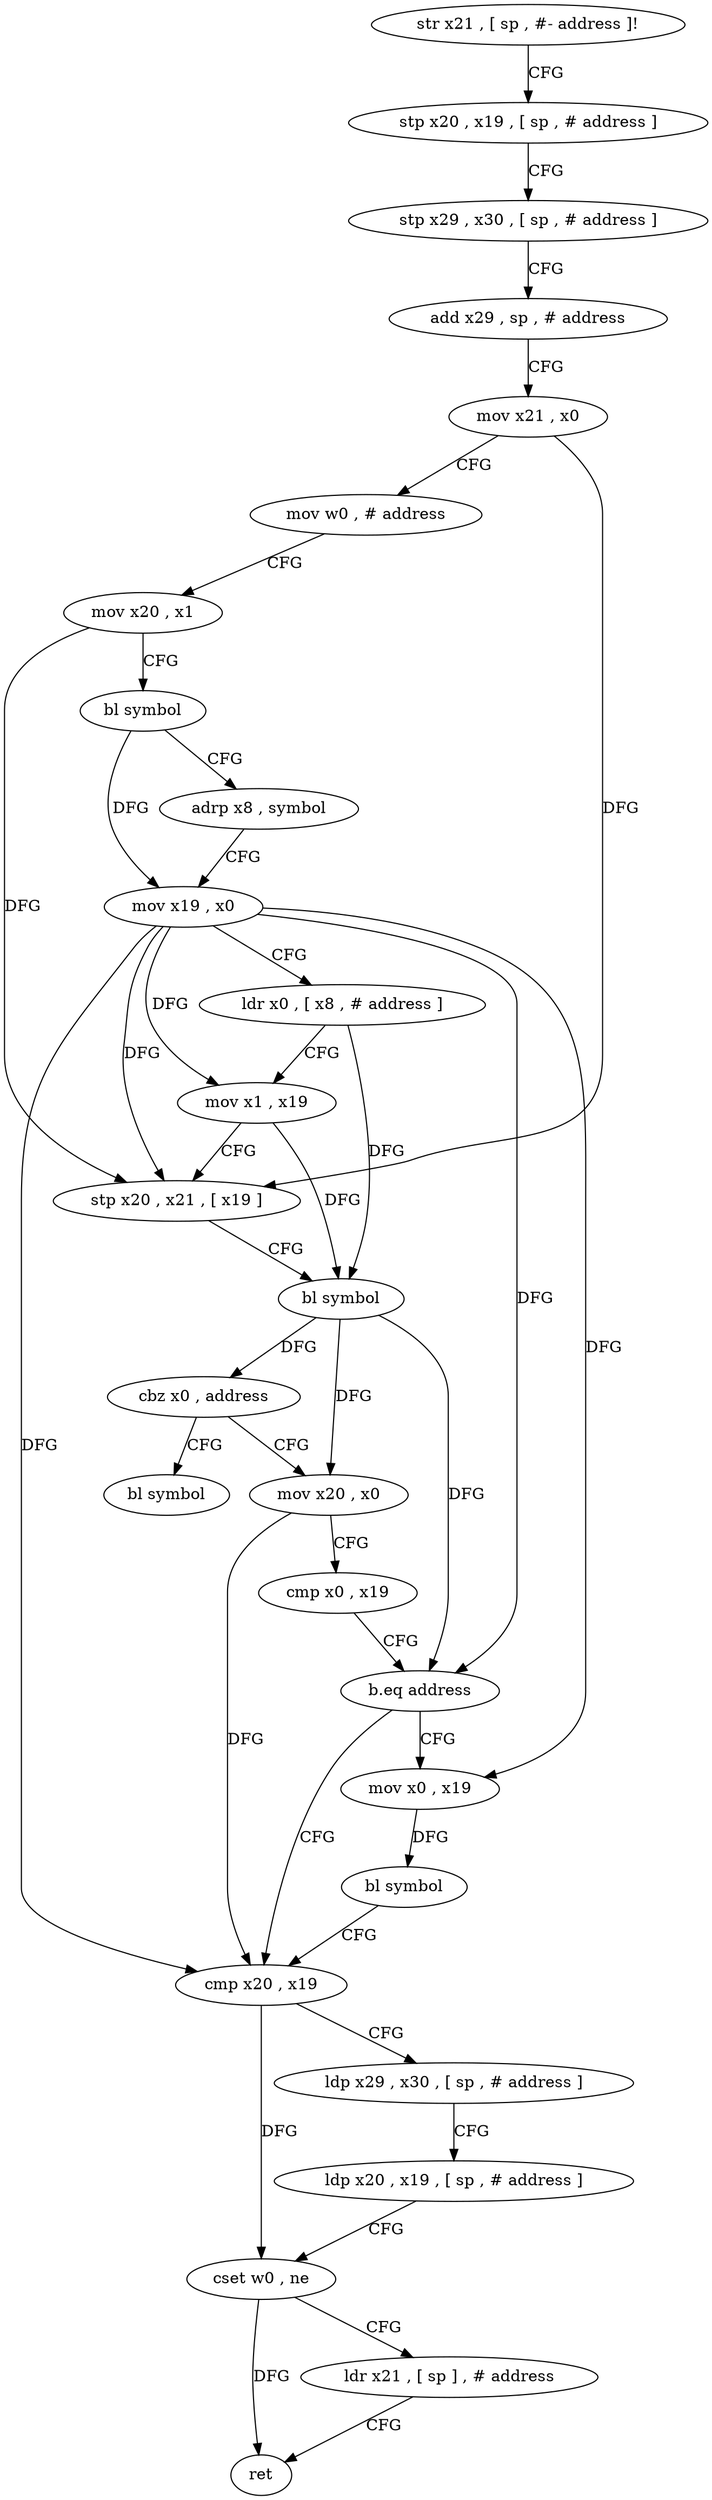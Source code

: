 digraph "func" {
"4221324" [label = "str x21 , [ sp , #- address ]!" ]
"4221328" [label = "stp x20 , x19 , [ sp , # address ]" ]
"4221332" [label = "stp x29 , x30 , [ sp , # address ]" ]
"4221336" [label = "add x29 , sp , # address" ]
"4221340" [label = "mov x21 , x0" ]
"4221344" [label = "mov w0 , # address" ]
"4221348" [label = "mov x20 , x1" ]
"4221352" [label = "bl symbol" ]
"4221356" [label = "adrp x8 , symbol" ]
"4221360" [label = "mov x19 , x0" ]
"4221364" [label = "ldr x0 , [ x8 , # address ]" ]
"4221368" [label = "mov x1 , x19" ]
"4221372" [label = "stp x20 , x21 , [ x19 ]" ]
"4221376" [label = "bl symbol" ]
"4221380" [label = "cbz x0 , address" ]
"4221428" [label = "bl symbol" ]
"4221384" [label = "mov x20 , x0" ]
"4221388" [label = "cmp x0 , x19" ]
"4221392" [label = "b.eq address" ]
"4221404" [label = "cmp x20 , x19" ]
"4221396" [label = "mov x0 , x19" ]
"4221408" [label = "ldp x29 , x30 , [ sp , # address ]" ]
"4221412" [label = "ldp x20 , x19 , [ sp , # address ]" ]
"4221416" [label = "cset w0 , ne" ]
"4221420" [label = "ldr x21 , [ sp ] , # address" ]
"4221424" [label = "ret" ]
"4221400" [label = "bl symbol" ]
"4221324" -> "4221328" [ label = "CFG" ]
"4221328" -> "4221332" [ label = "CFG" ]
"4221332" -> "4221336" [ label = "CFG" ]
"4221336" -> "4221340" [ label = "CFG" ]
"4221340" -> "4221344" [ label = "CFG" ]
"4221340" -> "4221372" [ label = "DFG" ]
"4221344" -> "4221348" [ label = "CFG" ]
"4221348" -> "4221352" [ label = "CFG" ]
"4221348" -> "4221372" [ label = "DFG" ]
"4221352" -> "4221356" [ label = "CFG" ]
"4221352" -> "4221360" [ label = "DFG" ]
"4221356" -> "4221360" [ label = "CFG" ]
"4221360" -> "4221364" [ label = "CFG" ]
"4221360" -> "4221368" [ label = "DFG" ]
"4221360" -> "4221372" [ label = "DFG" ]
"4221360" -> "4221392" [ label = "DFG" ]
"4221360" -> "4221404" [ label = "DFG" ]
"4221360" -> "4221396" [ label = "DFG" ]
"4221364" -> "4221368" [ label = "CFG" ]
"4221364" -> "4221376" [ label = "DFG" ]
"4221368" -> "4221372" [ label = "CFG" ]
"4221368" -> "4221376" [ label = "DFG" ]
"4221372" -> "4221376" [ label = "CFG" ]
"4221376" -> "4221380" [ label = "DFG" ]
"4221376" -> "4221384" [ label = "DFG" ]
"4221376" -> "4221392" [ label = "DFG" ]
"4221380" -> "4221428" [ label = "CFG" ]
"4221380" -> "4221384" [ label = "CFG" ]
"4221384" -> "4221388" [ label = "CFG" ]
"4221384" -> "4221404" [ label = "DFG" ]
"4221388" -> "4221392" [ label = "CFG" ]
"4221392" -> "4221404" [ label = "CFG" ]
"4221392" -> "4221396" [ label = "CFG" ]
"4221404" -> "4221408" [ label = "CFG" ]
"4221404" -> "4221416" [ label = "DFG" ]
"4221396" -> "4221400" [ label = "DFG" ]
"4221408" -> "4221412" [ label = "CFG" ]
"4221412" -> "4221416" [ label = "CFG" ]
"4221416" -> "4221420" [ label = "CFG" ]
"4221416" -> "4221424" [ label = "DFG" ]
"4221420" -> "4221424" [ label = "CFG" ]
"4221400" -> "4221404" [ label = "CFG" ]
}
